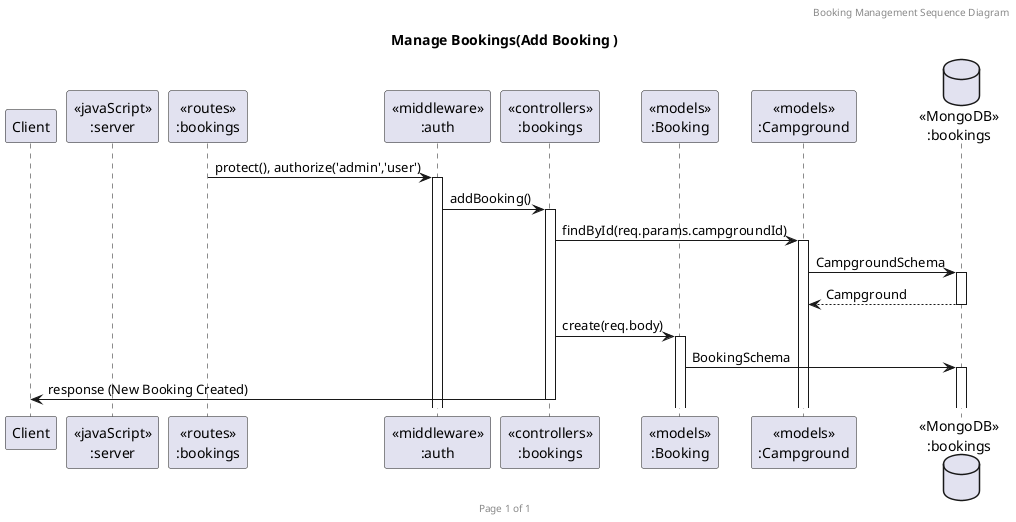 @startuml manage-bookings

header Booking Management Sequence Diagram
footer Page %page% of %lastpage%
title "Manage Bookings(Add Booking )"

participant "Client" as client
participant "<<javaScript>>\n:server" as server
participant "<<routes>>\n:bookings" as routerBookings
participant "<<middleware>>\n:auth" as middlewareAuth
participant "<<controllers>>\n:bookings" as controllersBookings
participant "<<models>>\n:Booking" as modelBooking
participant "<<models>>\n:Campground" as modelCampground
database "<<MongoDB>>\n:bookings" as BookingsDatabase


routerBookings -> middlewareAuth ++: protect(), authorize('admin','user')
middlewareAuth -> controllersBookings ++: addBooking()
controllersBookings -> modelCampground ++: findById(req.params.campgroundId)
modelCampground -> BookingsDatabase ++: CampgroundSchema
BookingsDatabase --> modelCampground --: Campground
controllersBookings -> modelBooking ++: create(req.body)
modelBooking -> BookingsDatabase ++: BookingSchema
controllersBookings->client --: response (New Booking Created)
